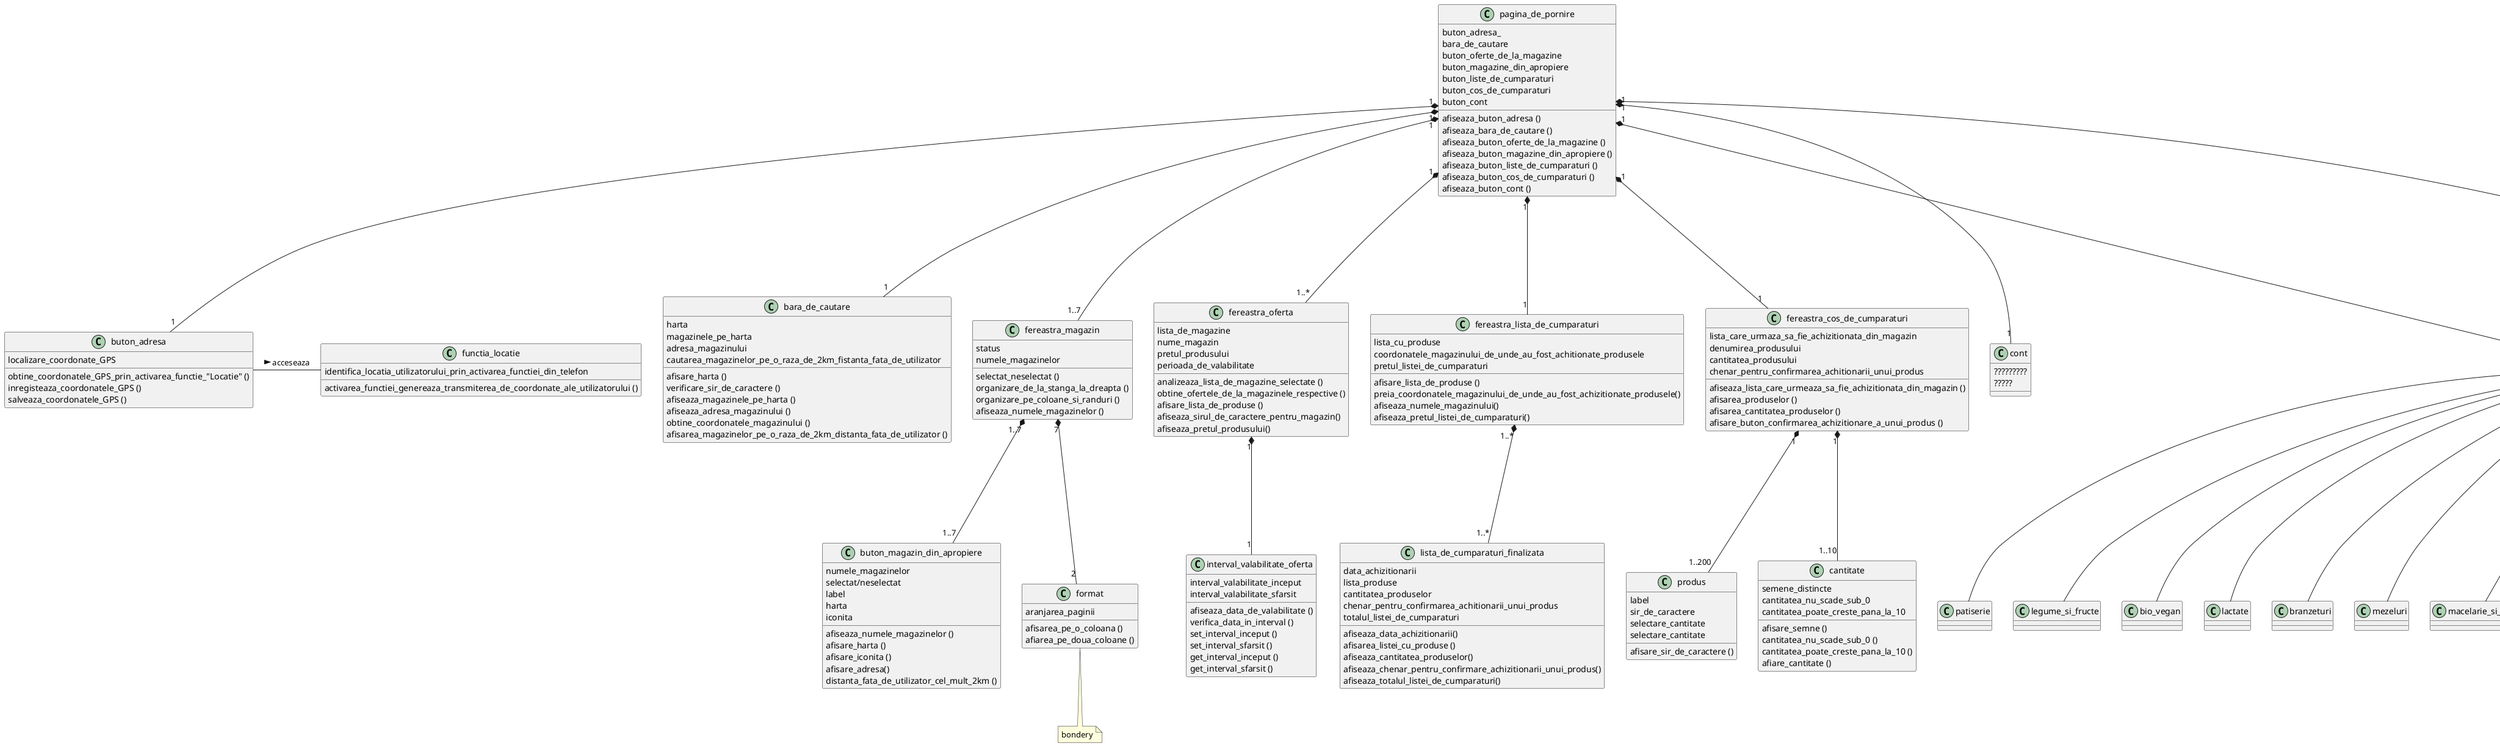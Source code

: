 @startuml

class pagina_principala {
text_selecteaza_limba
lista_selecteaza_limba
sageata_continua
afiseaza_text_selectaza_limba ()
}

class dropdownlist_limba {
optiune_limba
afiseaza_optiune_limba()
}

class sageata_continua {
label
click()
}

note bottom : bondery

pagina_principala "1" *-- "1" dropdownlist_limba

class pagina_de_logare {
text_Bun_venit(..)
buton_Creare_cont
afiseaza_buton_creare_cont ()
buton_Am_deja_cont
afiseaza_buton_Am_deja_cont ()
}

class text_Bun_venit {
afiseaza_text_Bun_venit ()
}

pagina_de_logare "1" <|-- "1" text_Bun_venit
pagina_de_logare .. sageata_continua :< afiseaza

class fereastra_Creare_cont {
buton_Google
afiseaza_buton_Google ()
buton_Facebook
afiseaza_buton_Facebook ()
casuta_nume
afiseaza_casuta_nume ()
casuta_nume_utilizator
afiseaza_casuta_nume_utilizator ()
casuta_judet
afiseaza_casuta_judet ()
casuta_e-mail
afiseaza_casuta_e-mail ()
casuta_parola
afiseaza_casuta_parola ()
trei_butoane
afiseaza_trei_butone ()
verifica_bifarea_butonelor ()
verifica_completarea_tuturor_casutelor ()
genereaza_conectarea_automata_bifarea_celor_trei_casute_si_completarea_casutelor ()
}

pagina_de_logare "1" *-- "1" fereastra_Creare_cont

class casuta_nume_utilizator {
label
nume_unic
verificare_nume_unic ()
sugestii_nume_neutilizate ()
}

fereastra_Creare_cont "1" *-- "1" casuta_nume_utilizator

class casuta_judet {
label
lista_in_ordine_alfabetica_cu_judete
afiseaza_dropdownlist_in_ordine_alfabetica_cu_judete()
}

fereastra_Creare_cont "1" *-- "1" casuta_judet

class casuta_localitate {
label
lista_in_ordine_alfabetica_cu_localitatile
afisare_dropdownlist_in_ordine_alfabetica_cu_localitatile()
}

fereastra_Creare_cont "1" *-- "1" casuta_localitate

class casuta_e_mail {
label
verifica_sir_de_caractere_[utilizator]@[domeniu]
}

fereastra_Creare_cont "1" *-- "1" casuta_e_mail

class casuta_parola {
label
verifica_sir_de_caractere_ale_parolei ()
afiseaza_eroare_daca_nu_sunt_folosite_toate_caracterele_pentru_ca_parola_sa_fie_valida ()
verifica_numarul_minim_de_caractere ()
afiseaza_eroare_daca_nu_este_folosit_numarul_minim_de_caractere ()
}

fereastra_Creare_cont "1" *-- "1" casuta_parola

class fereastra_Am_deja_cont {
buton_Facebook
afiseaza_buton_Facebook ()
buton_Google
afiseaza_buton_Google ()
casuta_e-mail
afiseaza_casuta_e-mail ()
casuta_parola
afisare_casuta_parola ()
verifica_daca_contul_exista_in_baza_de_date ()
afiseaza_eroare_daca_contul_nu_exista_in_baza_de_date ()
}

pagina_de_logare "1" *-- "1" fereastra_Am_deja_cont
fereastra_Am_deja_cont "1" *-- "1" casuta_e_mail
fereastra_Am_deja_cont "1" *-- "1" casuta_parola

class chenar_locatie {
trei_optiuni
afiseaza_un_chenar_cu_cele_trei_optiuni()
}

  note bottom: bondery

class buton_in_timpul_folosirii_aplicatie {
label
inregistreaza_coordonatele_GPS_ale_utilizatorului_cand_foloseste_aplicatia ()
}

chenar_locatie "1" *-- "1" buton_in_timpul_folosirii_aplicatie

class buton_intotdeauna {
label
inregistreaza_coordonatele_GPS_ale_utilizatorului_pe_toata_perioada_activarii_functiei_locatie
}

chenar_locatie "1" *-- "1" buton_intotdeauna

class buton_niciodata {
label
nu_inregistreaza_coordonatele_GPS
}

chenar_locatie "1" *-- "1" buton_niciodata

class pagina_de_pornire {
buton_adresa_
afiseaza_buton_adresa ()
bara_de_cautare
afiseaza_bara_de_cautare ()
buton_oferte_de_la_magazine
afiseaza_buton_oferte_de_la_magazine ()
buton_magazine_din_apropiere
afiseaza_buton_magazine_din_apropiere ()
buton_liste_de_cumparaturi
afiseaza_buton_liste_de_cumparaturi ()
buton_cos_de_cumparaturi
afiseaza_buton_cos_de_cumparaturi ()
buton_cont
afiseaza_buton_cont ()
}

class buton_adresa {
localizare_coordonate_GPS
obtine_coordonatele_GPS_prin_activarea_functie_"Locatie" ()
inregisteaza_coordonatele_GPS ()
salveaza_coordonatele_GPS ()
}

pagina_de_pornire "1" *-- "1" buton_adresa

class functia_locatie {
identifica_locatia_utilizatorului_prin_activarea_functiei_din_telefon
activarea_functiei_genereaza_transmiterea_de_coordonate_ale_utilizatorului ()
}

buton_adresa - functia_locatie :> acceseaza

class bara_de_cautare {
harta
afisare_harta ()
verificare_sir_de_caractere ()
magazinele_pe_harta
afiseaza_magazinele_pe_harta ()
adresa_magazinului
afiseaza_adresa_magazinului ()
obtine_coordonatele_magazinului ()
cautarea_magazinelor_pe_o_raza_de_2km_fistanta_fata_de_utilizator
afisarea_magazinelor_pe_o_raza_de_2km_distanta_fata_de_utilizator ()

}

pagina_de_pornire "1" *-- "1" bara_de_cautare

class fereastra_magazin {
selectat_neselectat ()
status
organizare_de_la_stanga_la_dreapta ()
organizare_pe_coloane_si_randuri ()
numele_magazinelor
afiseaza_numele_magazinelor ()
}

pagina_de_pornire "1" *-- "1..7" fereastra_magazin

class fereastra_oferta {
analizeaza_lista_de_magazine_selectate ()
obtine_ofertele_de_la_magazinele_respective ()
lista_de_magazine
afisare_lista_de_produse ()
nume_magazin
afiseaza_sirul_de_caractere_pentru_magazin()
pretul_produsului
afiseaza_pretul_produsului()
perioada_de_valabilitate
}

pagina_de_pornire "1" *-- "1..*" fereastra_oferta

class interval_valabilitate_oferta {
interval_valabilitate_inceput
interval_valabilitate_sfarsit
afiseaza_data_de_valabilitate ()
verifica_data_in_interval ()
set_interval_inceput ()
set_interval_sfarsit ()
get_interval_inceput ()
get_interval_sfarsit ()
}

fereastra_oferta "1" *-- "1" interval_valabilitate_oferta

class buton_magazin_din_apropiere {
numele_magazinelor
afiseaza_numele_magazinelor ()
selectat/neselectat
label
harta
afisare_harta ()
iconita
afisare_iconita ()
afisare_adresa()
distanta_fata_de_utilizator_cel_mult_2km ()
}

fereastra_magazin "1..7" *-- "1..7" buton_magazin_din_apropiere

class format {
aranjarea_paginii
afisarea_pe_o_coloana ()
afiarea_pe_doua_coloane ()
}

note bottom: bondery

fereastra_magazin "7" *-- "2" format

class fereastra_lista_de_cumparaturi {
lista_cu_produse
afisare_lista_de_produse ()
coordonatele_magazinului_de_unde_au_fost_achitionate_produsele
preia_coordonatele_magazinului_de_unde_au_fost_achizitionate_produsele()
afiseaza_numele_magazinului()
pretul_listei_de_cumparaturi
afiseaza_pretul_listei_de_cumparaturi()
}

pagina_de_pornire "1" *-- "1" fereastra_lista_de_cumparaturi

class lista_de_cumparaturi_finalizata {
data_achizitionarii
afiseaza_data_achizitionarii()
lista_produse
afisarea_listei_cu_produse ()
cantitatea_produselor
afiseaza_cantitatea_produselor()
chenar_pentru_confirmarea_achitionarii_unui_produs
afiseaza_chenar_pentru_confirmare_achizitionarii_unui_produs()
totalul_listei_de_cumparaturi
afiseaza_totalul_listei_de_cumparaturi()

}

fereastra_lista_de_cumparaturi "1..*" *-- "1..*" lista_de_cumparaturi_finalizata

class fereastra_cos_de_cumparaturi {
lista_care_urmaza_sa_fie_achizitionata_din_magazin
afiseaza_lista_care_urmeaza_sa_fie_achizitionata_din_magazin ()
denumirea_produsului
afisarea_produselor ()
cantitatea_produsului
afisarea_cantitatea_produselor ()
chenar_pentru_confirmarea_achitionarii_unui_produs
afisare_buton_confirmarea_achizitionare_a_unui_produs ()
}

pagina_de_pornire "1" *-- "1" fereastra_cos_de_cumparaturi

class cont {
?????????
?????
}

pagina_de_pornire "1" *-- "1" cont

class categorie_produse {
lista_cu_produse
afisare_lista_cu_produse()
denumire_categorie
afisare_denumire_categorie ()
}

pagina_de_pornire "1" *-- "17" categorie_produse

class fereastra_creare_lista_de_cumparaturi {
label
afisare_lista_cu_categorii_de_produse ()
}

pagina_de_pornire "1" *-- "1" fereastra_creare_lista_de_cumparaturi

class patiserie {
}

categorie_produse  <|-- patiserie

class legume_si_fructe {
}

categorie_produse <|--  legume_si_fructe

class bio_vegan {
}

categorie_produse <|-- bio_vegan

class lactate {
}

categorie_produse <|-- lactate

class branzeturi {
}

categorie_produse <|--  branzeturi

class mezeluri {
}

categorie_produse <|--  mezeluri

class macelarie_si_peste {
}

categorie_produse <|--  macelarie_si_peste

class bautura {
}

categorie_produse <|--  bautura

class bautura_alcoolica {
acord_peste_18_ani
verifica_varsta ()
}

categorie_produse "1" *-- "1" bautura_alcoolica

class produse_cogelate {
}

categorie_produse <|--  produse_cogelate

class snack {
}

categorie_produse <|-- snack

class dulce {
}

categorie_produse <|-- dulce

class semipreparat {
}

categorie_produse <|-- semipreparat

class ingrijire_personala {
}

categorie_produse  <|-- ingrijire_personala

class produs_nonalimentare {
}

categorie_produse  <|-- produs_nonalimentare

class produs_pentru_animal {
}

categorie_produse <|-- produs_pentru_animal

class produs_pentru_bebe {
}

categorie_produse <|--  produs_pentru_bebe


class produs {
 label
 sir_de_caractere
 afisare_sir_de_caractere ()
 selectare_cantitate
 selectare_cantitate
 }

fereastra_cos_de_cumparaturi "1" *-- "1..200" produs

class cantitate {
semene_distincte
afisare_semne ()
cantitatea_nu_scade_sub_0
cantitatea_nu_scade_sub_0 ()
cantitatea_poate_creste_pana_la_10
cantitatea_poate_creste_pana_la_10 ()
afiare_cantitate ()
}

fereastra_cos_de_cumparaturi "1" *-- "1..10" cantitate

class buton_adaugare_produs {
label
click ()
}

fereastra_creare_lista_de_cumparaturi.. buton_adaugare_produs :< adaugare
























@enduml